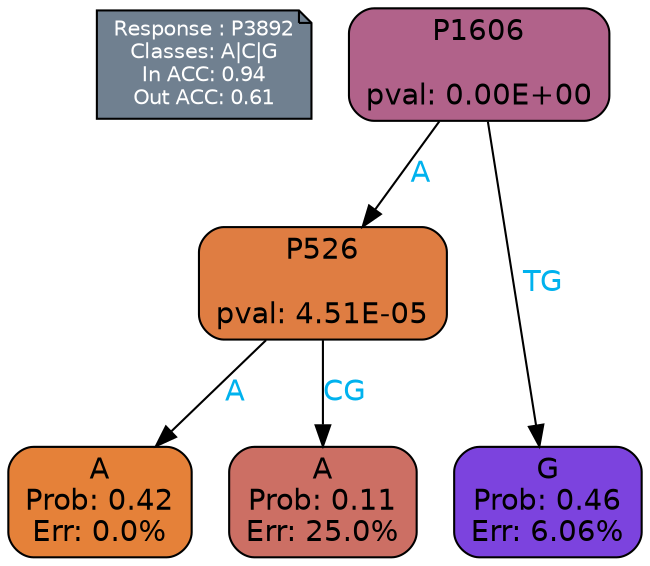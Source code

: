 digraph Tree {
node [shape=box, style="filled, rounded", color="black", fontname=helvetica] ;
graph [ranksep=equally, splines=polylines, bgcolor=transparent, dpi=600] ;
edge [fontname=helvetica] ;
LEGEND [label="Response : P3892
Classes: A|C|G
In ACC: 0.94
Out ACC: 0.61
",shape=note,align=left,style=filled,fillcolor="slategray",fontcolor="white",fontsize=10];1 [label="P1606

pval: 0.00E+00", fillcolor="#b1628a"] ;
2 [label="P526

pval: 4.51E-05", fillcolor="#df7d42"] ;
3 [label="A
Prob: 0.42
Err: 0.0%", fillcolor="#e58139"] ;
4 [label="A
Prob: 0.11
Err: 25.0%", fillcolor="#cc6f64"] ;
5 [label="G
Prob: 0.46
Err: 6.06%", fillcolor="#7c43de"] ;
1 -> 2 [label="A",fontcolor=deepskyblue2] ;
1 -> 5 [label="TG",fontcolor=deepskyblue2] ;
2 -> 3 [label="A",fontcolor=deepskyblue2] ;
2 -> 4 [label="CG",fontcolor=deepskyblue2] ;
{rank = same; 3;4;5;}{rank = same; LEGEND;1;}}